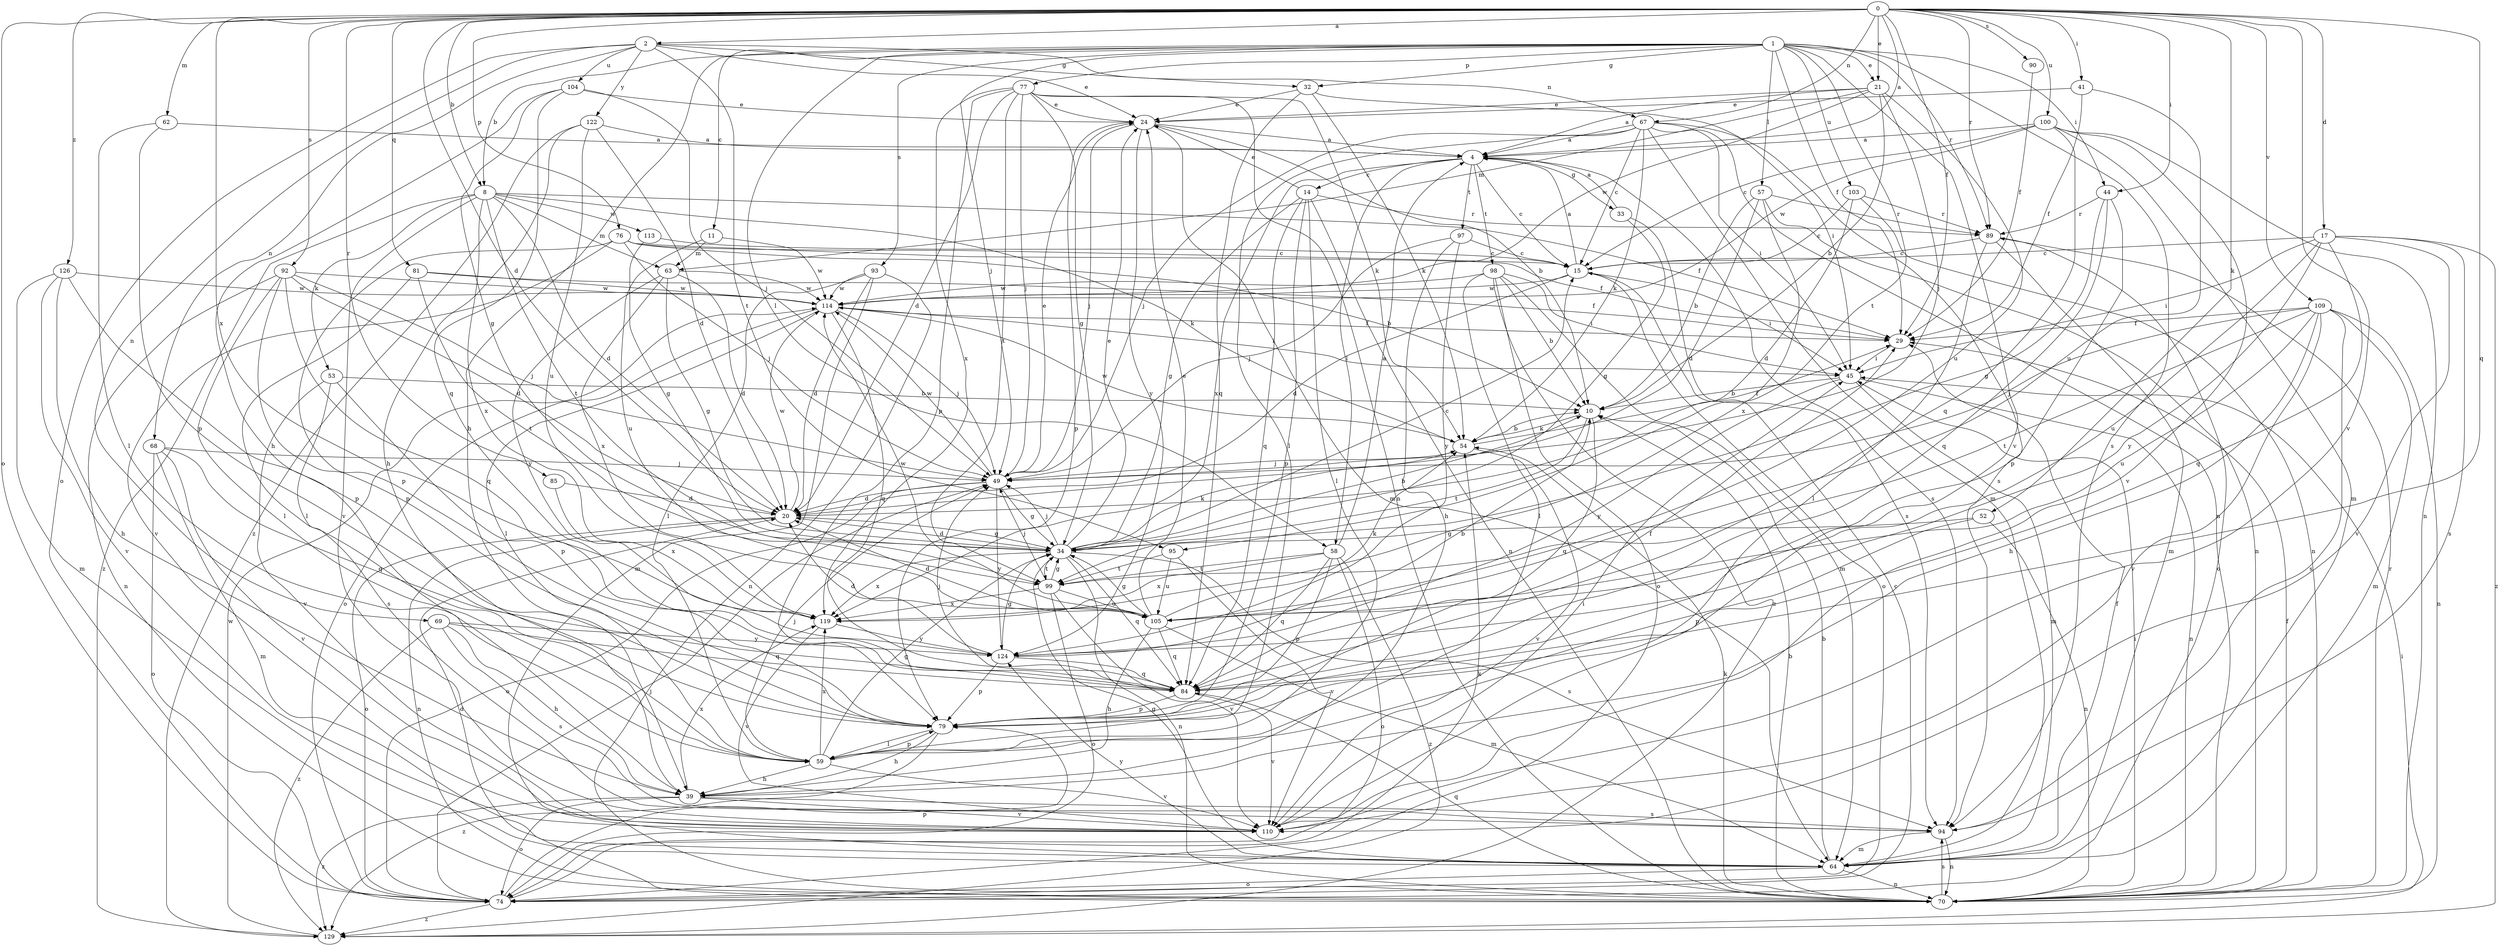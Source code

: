 strict digraph  {
0;
1;
2;
4;
8;
10;
11;
14;
15;
17;
20;
21;
24;
29;
32;
33;
34;
39;
41;
44;
45;
49;
52;
53;
54;
57;
58;
59;
62;
63;
64;
67;
68;
69;
70;
74;
76;
77;
79;
81;
84;
85;
89;
90;
92;
93;
94;
95;
97;
98;
99;
100;
103;
104;
105;
109;
110;
113;
114;
119;
122;
124;
126;
129;
0 -> 2  [label=a];
0 -> 4  [label=a];
0 -> 8  [label=b];
0 -> 17  [label=d];
0 -> 20  [label=d];
0 -> 21  [label=e];
0 -> 29  [label=f];
0 -> 41  [label=i];
0 -> 44  [label=i];
0 -> 52  [label=k];
0 -> 62  [label=m];
0 -> 67  [label=n];
0 -> 74  [label=o];
0 -> 76  [label=p];
0 -> 81  [label=q];
0 -> 84  [label=q];
0 -> 85  [label=r];
0 -> 89  [label=r];
0 -> 90  [label=s];
0 -> 92  [label=s];
0 -> 100  [label=u];
0 -> 109  [label=v];
0 -> 110  [label=v];
0 -> 119  [label=x];
0 -> 126  [label=z];
1 -> 8  [label=b];
1 -> 11  [label=c];
1 -> 21  [label=e];
1 -> 29  [label=f];
1 -> 32  [label=g];
1 -> 39  [label=h];
1 -> 44  [label=i];
1 -> 49  [label=j];
1 -> 57  [label=l];
1 -> 58  [label=l];
1 -> 77  [label=p];
1 -> 89  [label=r];
1 -> 93  [label=s];
1 -> 94  [label=s];
1 -> 95  [label=t];
1 -> 103  [label=u];
1 -> 110  [label=v];
2 -> 24  [label=e];
2 -> 32  [label=g];
2 -> 67  [label=n];
2 -> 68  [label=n];
2 -> 69  [label=n];
2 -> 74  [label=o];
2 -> 95  [label=t];
2 -> 104  [label=u];
2 -> 122  [label=y];
4 -> 14  [label=c];
4 -> 15  [label=c];
4 -> 33  [label=g];
4 -> 58  [label=l];
4 -> 94  [label=s];
4 -> 97  [label=t];
4 -> 98  [label=t];
4 -> 119  [label=x];
8 -> 20  [label=d];
8 -> 29  [label=f];
8 -> 53  [label=k];
8 -> 54  [label=k];
8 -> 63  [label=m];
8 -> 99  [label=t];
8 -> 110  [label=v];
8 -> 113  [label=w];
8 -> 119  [label=x];
8 -> 129  [label=z];
10 -> 54  [label=k];
10 -> 84  [label=q];
10 -> 99  [label=t];
11 -> 63  [label=m];
11 -> 105  [label=u];
11 -> 114  [label=w];
14 -> 24  [label=e];
14 -> 34  [label=g];
14 -> 59  [label=l];
14 -> 70  [label=n];
14 -> 79  [label=p];
14 -> 84  [label=q];
14 -> 89  [label=r];
15 -> 4  [label=a];
15 -> 20  [label=d];
15 -> 45  [label=i];
15 -> 74  [label=o];
15 -> 114  [label=w];
17 -> 15  [label=c];
17 -> 45  [label=i];
17 -> 84  [label=q];
17 -> 94  [label=s];
17 -> 105  [label=u];
17 -> 110  [label=v];
17 -> 124  [label=y];
17 -> 129  [label=z];
20 -> 34  [label=g];
20 -> 70  [label=n];
20 -> 74  [label=o];
20 -> 114  [label=w];
21 -> 4  [label=a];
21 -> 10  [label=b];
21 -> 24  [label=e];
21 -> 49  [label=j];
21 -> 63  [label=m];
21 -> 105  [label=u];
21 -> 114  [label=w];
24 -> 4  [label=a];
24 -> 10  [label=b];
24 -> 49  [label=j];
24 -> 64  [label=m];
24 -> 79  [label=p];
24 -> 124  [label=y];
29 -> 45  [label=i];
32 -> 24  [label=e];
32 -> 45  [label=i];
32 -> 54  [label=k];
32 -> 84  [label=q];
33 -> 4  [label=a];
33 -> 34  [label=g];
33 -> 94  [label=s];
34 -> 10  [label=b];
34 -> 15  [label=c];
34 -> 20  [label=d];
34 -> 24  [label=e];
34 -> 49  [label=j];
34 -> 54  [label=k];
34 -> 70  [label=n];
34 -> 84  [label=q];
34 -> 94  [label=s];
34 -> 99  [label=t];
34 -> 119  [label=x];
39 -> 74  [label=o];
39 -> 94  [label=s];
39 -> 110  [label=v];
39 -> 119  [label=x];
39 -> 129  [label=z];
41 -> 24  [label=e];
41 -> 29  [label=f];
41 -> 105  [label=u];
44 -> 34  [label=g];
44 -> 79  [label=p];
44 -> 84  [label=q];
44 -> 89  [label=r];
45 -> 10  [label=b];
45 -> 64  [label=m];
45 -> 70  [label=n];
45 -> 124  [label=y];
49 -> 20  [label=d];
49 -> 24  [label=e];
49 -> 34  [label=g];
49 -> 74  [label=o];
49 -> 114  [label=w];
49 -> 124  [label=y];
52 -> 34  [label=g];
52 -> 70  [label=n];
52 -> 79  [label=p];
53 -> 10  [label=b];
53 -> 79  [label=p];
53 -> 94  [label=s];
53 -> 110  [label=v];
54 -> 10  [label=b];
54 -> 29  [label=f];
54 -> 49  [label=j];
54 -> 110  [label=v];
54 -> 114  [label=w];
57 -> 10  [label=b];
57 -> 20  [label=d];
57 -> 70  [label=n];
57 -> 89  [label=r];
57 -> 119  [label=x];
58 -> 4  [label=a];
58 -> 74  [label=o];
58 -> 79  [label=p];
58 -> 84  [label=q];
58 -> 99  [label=t];
58 -> 119  [label=x];
58 -> 129  [label=z];
59 -> 34  [label=g];
59 -> 39  [label=h];
59 -> 49  [label=j];
59 -> 79  [label=p];
59 -> 110  [label=v];
59 -> 119  [label=x];
62 -> 4  [label=a];
62 -> 59  [label=l];
62 -> 79  [label=p];
63 -> 20  [label=d];
63 -> 34  [label=g];
63 -> 114  [label=w];
63 -> 119  [label=x];
63 -> 124  [label=y];
64 -> 10  [label=b];
64 -> 29  [label=f];
64 -> 34  [label=g];
64 -> 70  [label=n];
64 -> 74  [label=o];
64 -> 124  [label=y];
67 -> 4  [label=a];
67 -> 15  [label=c];
67 -> 45  [label=i];
67 -> 49  [label=j];
67 -> 54  [label=k];
67 -> 59  [label=l];
67 -> 64  [label=m];
67 -> 70  [label=n];
67 -> 94  [label=s];
68 -> 49  [label=j];
68 -> 64  [label=m];
68 -> 74  [label=o];
68 -> 84  [label=q];
68 -> 110  [label=v];
69 -> 39  [label=h];
69 -> 84  [label=q];
69 -> 94  [label=s];
69 -> 124  [label=y];
69 -> 129  [label=z];
70 -> 10  [label=b];
70 -> 20  [label=d];
70 -> 29  [label=f];
70 -> 45  [label=i];
70 -> 54  [label=k];
70 -> 84  [label=q];
70 -> 89  [label=r];
70 -> 94  [label=s];
74 -> 15  [label=c];
74 -> 49  [label=j];
74 -> 54  [label=k];
74 -> 79  [label=p];
74 -> 129  [label=z];
76 -> 10  [label=b];
76 -> 15  [label=c];
76 -> 29  [label=f];
76 -> 49  [label=j];
76 -> 79  [label=p];
76 -> 110  [label=v];
77 -> 20  [label=d];
77 -> 24  [label=e];
77 -> 34  [label=g];
77 -> 49  [label=j];
77 -> 54  [label=k];
77 -> 70  [label=n];
77 -> 79  [label=p];
77 -> 99  [label=t];
77 -> 119  [label=x];
79 -> 29  [label=f];
79 -> 39  [label=h];
79 -> 59  [label=l];
79 -> 129  [label=z];
81 -> 29  [label=f];
81 -> 59  [label=l];
81 -> 99  [label=t];
81 -> 114  [label=w];
84 -> 49  [label=j];
84 -> 79  [label=p];
84 -> 110  [label=v];
85 -> 20  [label=d];
85 -> 119  [label=x];
89 -> 15  [label=c];
89 -> 59  [label=l];
89 -> 64  [label=m];
89 -> 74  [label=o];
90 -> 29  [label=f];
92 -> 20  [label=d];
92 -> 49  [label=j];
92 -> 59  [label=l];
92 -> 70  [label=n];
92 -> 79  [label=p];
92 -> 84  [label=q];
92 -> 114  [label=w];
93 -> 20  [label=d];
93 -> 59  [label=l];
93 -> 64  [label=m];
93 -> 70  [label=n];
93 -> 114  [label=w];
94 -> 64  [label=m];
94 -> 70  [label=n];
95 -> 99  [label=t];
95 -> 105  [label=u];
95 -> 110  [label=v];
97 -> 15  [label=c];
97 -> 39  [label=h];
97 -> 49  [label=j];
97 -> 124  [label=y];
98 -> 10  [label=b];
98 -> 45  [label=i];
98 -> 59  [label=l];
98 -> 64  [label=m];
98 -> 74  [label=o];
98 -> 114  [label=w];
98 -> 129  [label=z];
99 -> 34  [label=g];
99 -> 49  [label=j];
99 -> 74  [label=o];
99 -> 105  [label=u];
99 -> 110  [label=v];
99 -> 119  [label=x];
100 -> 4  [label=a];
100 -> 15  [label=c];
100 -> 64  [label=m];
100 -> 70  [label=n];
100 -> 84  [label=q];
100 -> 110  [label=v];
100 -> 114  [label=w];
103 -> 15  [label=c];
103 -> 20  [label=d];
103 -> 70  [label=n];
103 -> 89  [label=r];
104 -> 24  [label=e];
104 -> 34  [label=g];
104 -> 39  [label=h];
104 -> 49  [label=j];
104 -> 84  [label=q];
105 -> 20  [label=d];
105 -> 24  [label=e];
105 -> 34  [label=g];
105 -> 39  [label=h];
105 -> 54  [label=k];
105 -> 64  [label=m];
105 -> 84  [label=q];
105 -> 114  [label=w];
109 -> 29  [label=f];
109 -> 39  [label=h];
109 -> 49  [label=j];
109 -> 64  [label=m];
109 -> 70  [label=n];
109 -> 94  [label=s];
109 -> 99  [label=t];
109 -> 105  [label=u];
109 -> 110  [label=v];
110 -> 45  [label=i];
113 -> 15  [label=c];
113 -> 34  [label=g];
114 -> 29  [label=f];
114 -> 45  [label=i];
114 -> 49  [label=j];
114 -> 59  [label=l];
114 -> 74  [label=o];
114 -> 84  [label=q];
119 -> 110  [label=v];
119 -> 124  [label=y];
122 -> 4  [label=a];
122 -> 20  [label=d];
122 -> 39  [label=h];
122 -> 105  [label=u];
122 -> 129  [label=z];
124 -> 10  [label=b];
124 -> 20  [label=d];
124 -> 34  [label=g];
124 -> 79  [label=p];
124 -> 84  [label=q];
126 -> 39  [label=h];
126 -> 64  [label=m];
126 -> 79  [label=p];
126 -> 110  [label=v];
126 -> 114  [label=w];
129 -> 45  [label=i];
129 -> 114  [label=w];
}
